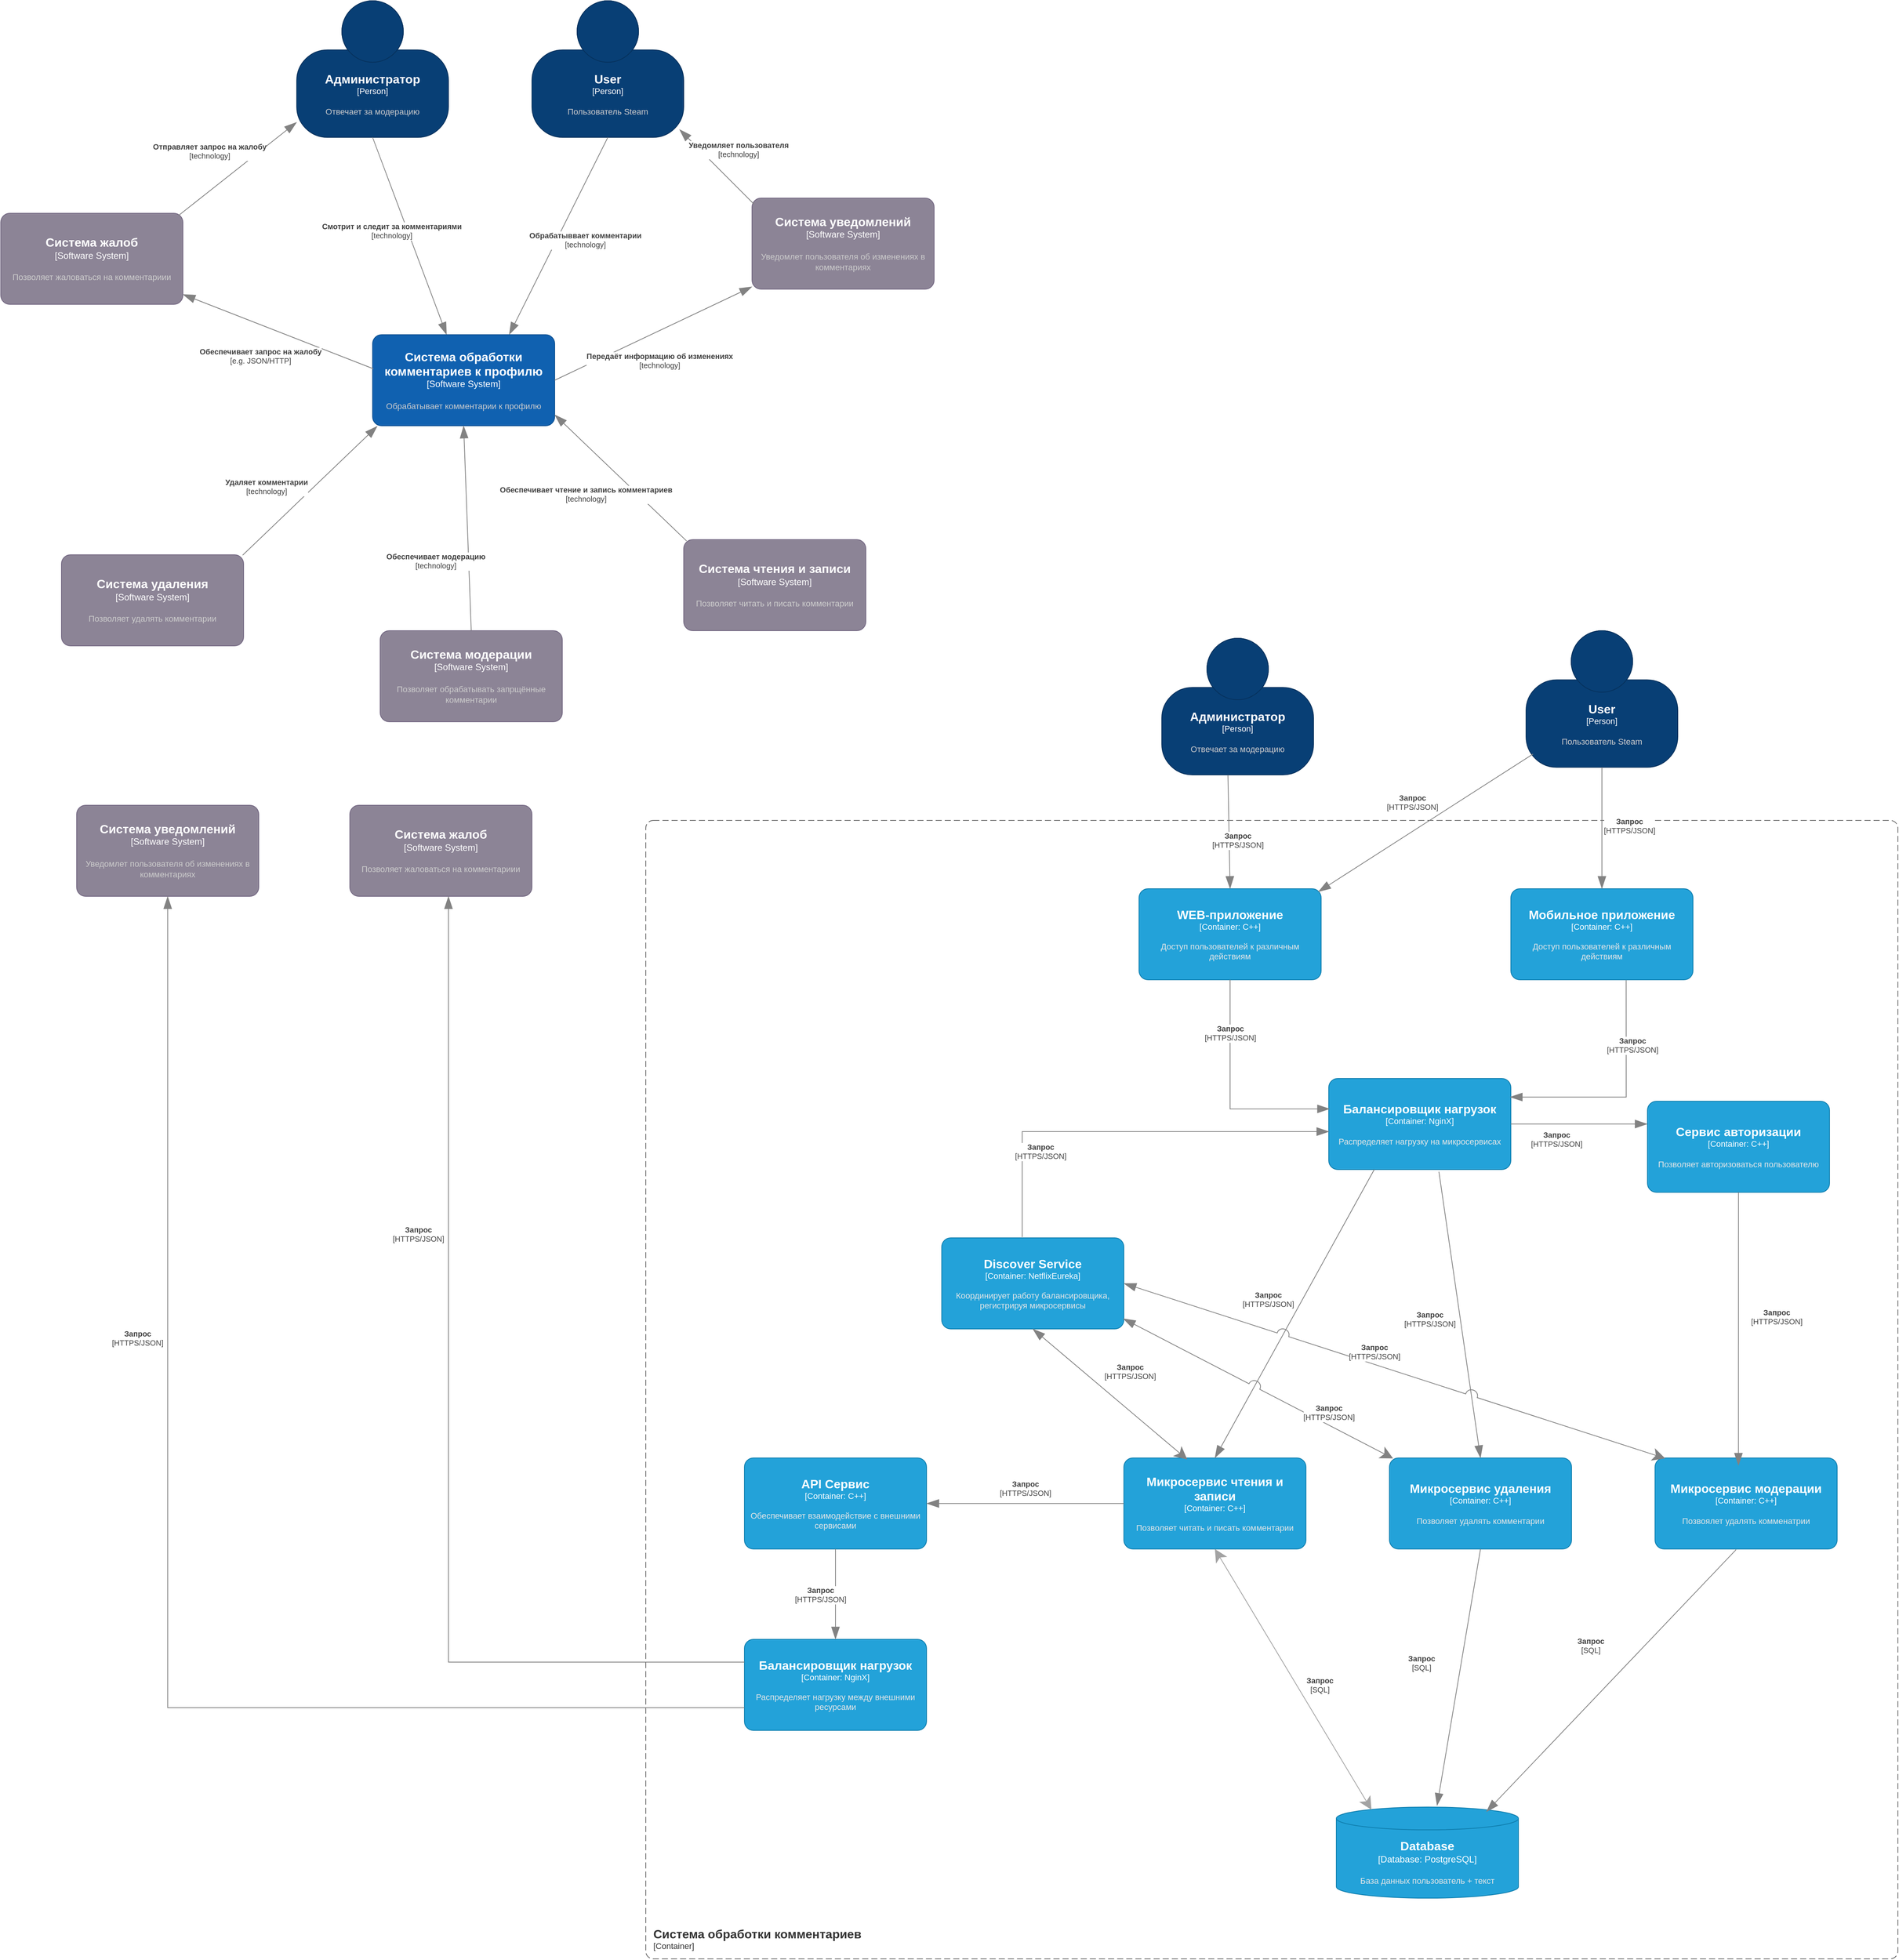 <mxfile version="24.2.3" type="device">
  <diagram name="Страница — 1" id="ASe85Opl7t-9GVS8KcCx">
    <mxGraphModel dx="8254" dy="4942" grid="1" gridSize="10" guides="1" tooltips="1" connect="1" arrows="1" fold="1" page="1" pageScale="1" pageWidth="827" pageHeight="1169" math="0" shadow="0">
      <root>
        <mxCell id="0" />
        <mxCell id="1" parent="0" />
        <object placeholders="1" c4Name="User" c4Type="Person" c4Description="Пользователь Steam" label="&lt;font style=&quot;font-size: 16px&quot;&gt;&lt;b&gt;%c4Name%&lt;/b&gt;&lt;/font&gt;&lt;div&gt;[%c4Type%]&lt;/div&gt;&lt;br&gt;&lt;div&gt;&lt;font style=&quot;font-size: 11px&quot;&gt;&lt;font color=&quot;#cccccc&quot;&gt;%c4Description%&lt;/font&gt;&lt;/div&gt;" id="pOkDzvJnPEHO3i7y5CvM-1">
          <mxCell style="html=1;fontSize=11;dashed=0;whiteSpace=wrap;fillColor=#083F75;strokeColor=#06315C;fontColor=#ffffff;shape=mxgraph.c4.person2;align=center;metaEdit=1;points=[[0.5,0,0],[1,0.5,0],[1,0.75,0],[0.75,1,0],[0.5,1,0],[0.25,1,0],[0,0.75,0],[0,0.5,0]];resizable=0;" vertex="1" parent="1">
            <mxGeometry x="370" y="-1110" width="200" height="180" as="geometry" />
          </mxCell>
        </object>
        <object placeholders="1" c4Name="Администратор" c4Type="Person" c4Description="Отвечает за модерацию" label="&lt;font style=&quot;font-size: 16px&quot;&gt;&lt;b&gt;%c4Name%&lt;/b&gt;&lt;/font&gt;&lt;div&gt;[%c4Type%]&lt;/div&gt;&lt;br&gt;&lt;div&gt;&lt;font style=&quot;font-size: 11px&quot;&gt;&lt;font color=&quot;#cccccc&quot;&gt;%c4Description%&lt;/font&gt;&lt;/div&gt;" id="pOkDzvJnPEHO3i7y5CvM-2">
          <mxCell style="html=1;fontSize=11;dashed=0;whiteSpace=wrap;fillColor=#083F75;strokeColor=#06315C;fontColor=#ffffff;shape=mxgraph.c4.person2;align=center;metaEdit=1;points=[[0.5,0,0],[1,0.5,0],[1,0.75,0],[0.75,1,0],[0.5,1,0],[0.25,1,0],[0,0.75,0],[0,0.5,0]];resizable=0;" vertex="1" parent="1">
            <mxGeometry x="60" y="-1110" width="200" height="180" as="geometry" />
          </mxCell>
        </object>
        <object placeholders="1" c4Type="Relationship" c4Technology="technology" c4Description="Обрабатыввает комментарии" label="&lt;div style=&quot;text-align: left&quot;&gt;&lt;div style=&quot;text-align: center&quot;&gt;&lt;b&gt;%c4Description%&lt;/b&gt;&lt;/div&gt;&lt;div style=&quot;text-align: center&quot;&gt;[%c4Technology%]&lt;/div&gt;&lt;/div&gt;" id="pOkDzvJnPEHO3i7y5CvM-7">
          <mxCell style="endArrow=blockThin;html=1;fontSize=10;fontColor=#404040;strokeWidth=1;endFill=1;strokeColor=#828282;elbow=vertical;metaEdit=1;endSize=14;startSize=14;jumpStyle=arc;jumpSize=16;rounded=0;exitX=0.5;exitY=1;exitDx=0;exitDy=0;exitPerimeter=0;entryX=0.75;entryY=0;entryDx=0;entryDy=0;entryPerimeter=0;" edge="1" parent="1" source="pOkDzvJnPEHO3i7y5CvM-1" target="pOkDzvJnPEHO3i7y5CvM-12">
            <mxGeometry x="-0.078" y="33" width="240" relative="1" as="geometry">
              <mxPoint x="150" y="-910" as="sourcePoint" />
              <mxPoint x="220" y="-810" as="targetPoint" />
              <mxPoint as="offset" />
            </mxGeometry>
          </mxCell>
        </object>
        <mxCell id="pOkDzvJnPEHO3i7y5CvM-8" style="edgeStyle=none;rounded=0;orthogonalLoop=1;jettySize=auto;html=1;entryX=0.5;entryY=1;entryDx=0;entryDy=0;entryPerimeter=0;" edge="1" parent="1" source="pOkDzvJnPEHO3i7y5CvM-1" target="pOkDzvJnPEHO3i7y5CvM-1">
          <mxGeometry relative="1" as="geometry" />
        </mxCell>
        <object placeholders="1" c4Type="Relationship" c4Technology="technology" c4Description="Смотрит и следит за комментариями" label="&lt;div style=&quot;text-align: left&quot;&gt;&lt;div style=&quot;text-align: center&quot;&gt;&lt;b&gt;%c4Description%&lt;/b&gt;&lt;/div&gt;&lt;div style=&quot;text-align: center&quot;&gt;[%c4Technology%]&lt;/div&gt;&lt;/div&gt;" id="pOkDzvJnPEHO3i7y5CvM-11">
          <mxCell style="endArrow=blockThin;html=1;fontSize=10;fontColor=#404040;strokeWidth=1;endFill=1;strokeColor=#828282;elbow=vertical;metaEdit=1;endSize=14;startSize=14;jumpStyle=arc;jumpSize=16;rounded=0;exitX=0.5;exitY=1;exitDx=0;exitDy=0;exitPerimeter=0;" edge="1" parent="1" source="pOkDzvJnPEHO3i7y5CvM-2" target="pOkDzvJnPEHO3i7y5CvM-12">
            <mxGeometry x="-0.112" y="-20" width="240" relative="1" as="geometry">
              <mxPoint x="445" y="-930" as="sourcePoint" />
              <mxPoint x="410" y="-810" as="targetPoint" />
              <mxPoint as="offset" />
            </mxGeometry>
          </mxCell>
        </object>
        <object placeholders="1" c4Name="Система обработки комментариев к профилю" c4Type="Software System" c4Description="Обрабатывает комментарии к профилю" label="&lt;font style=&quot;font-size: 16px&quot;&gt;&lt;b&gt;%c4Name%&lt;/b&gt;&lt;/font&gt;&lt;div&gt;[%c4Type%]&lt;/div&gt;&lt;br&gt;&lt;div&gt;&lt;font style=&quot;font-size: 11px&quot;&gt;&lt;font color=&quot;#cccccc&quot;&gt;%c4Description%&lt;/font&gt;&lt;/div&gt;" id="pOkDzvJnPEHO3i7y5CvM-12">
          <mxCell style="rounded=1;whiteSpace=wrap;html=1;labelBackgroundColor=none;fillColor=#1061B0;fontColor=#ffffff;align=center;arcSize=10;strokeColor=#0D5091;metaEdit=1;resizable=0;points=[[0.25,0,0],[0.5,0,0],[0.75,0,0],[1,0.25,0],[1,0.5,0],[1,0.75,0],[0.75,1,0],[0.5,1,0],[0.25,1,0],[0,0.75,0],[0,0.5,0],[0,0.25,0]];" vertex="1" parent="1">
            <mxGeometry x="160" y="-670" width="240" height="120" as="geometry" />
          </mxCell>
        </object>
        <object placeholders="1" c4Name="Система уведомлений" c4Type="Software System" c4Description="Уведомлет пользователя об изменениях в комментариях" label="&lt;font style=&quot;font-size: 16px&quot;&gt;&lt;b&gt;%c4Name%&lt;/b&gt;&lt;/font&gt;&lt;div&gt;[%c4Type%]&lt;/div&gt;&lt;br&gt;&lt;div&gt;&lt;font style=&quot;font-size: 11px&quot;&gt;&lt;font color=&quot;#cccccc&quot;&gt;%c4Description%&lt;/font&gt;&lt;/div&gt;" id="pOkDzvJnPEHO3i7y5CvM-13">
          <mxCell style="rounded=1;whiteSpace=wrap;html=1;labelBackgroundColor=none;fillColor=#8C8496;fontColor=#ffffff;align=center;arcSize=10;strokeColor=#736782;metaEdit=1;resizable=0;points=[[0.25,0,0],[0.5,0,0],[0.75,0,0],[1,0.25,0],[1,0.5,0],[1,0.75,0],[0.75,1,0],[0.5,1,0],[0.25,1,0],[0,0.75,0],[0,0.5,0],[0,0.25,0]];" vertex="1" parent="1">
            <mxGeometry x="660" y="-850" width="240" height="120" as="geometry" />
          </mxCell>
        </object>
        <object placeholders="1" c4Name="Система жалоб" c4Type="Software System" c4Description="Позволяет жаловаться на комментариии" label="&lt;font style=&quot;font-size: 16px&quot;&gt;&lt;b&gt;%c4Name%&lt;/b&gt;&lt;/font&gt;&lt;div&gt;[%c4Type%]&lt;/div&gt;&lt;br&gt;&lt;div&gt;&lt;font style=&quot;font-size: 11px&quot;&gt;&lt;font color=&quot;#cccccc&quot;&gt;%c4Description%&lt;/font&gt;&lt;/div&gt;" id="pOkDzvJnPEHO3i7y5CvM-14">
          <mxCell style="rounded=1;whiteSpace=wrap;html=1;labelBackgroundColor=none;fillColor=#8C8496;fontColor=#ffffff;align=center;arcSize=10;strokeColor=#736782;metaEdit=1;resizable=0;points=[[0.25,0,0],[0.5,0,0],[0.75,0,0],[1,0.25,0],[1,0.5,0],[1,0.75,0],[0.75,1,0],[0.5,1,0],[0.25,1,0],[0,0.75,0],[0,0.5,0],[0,0.25,0]];" vertex="1" parent="1">
            <mxGeometry x="-330" y="-830" width="240" height="120" as="geometry" />
          </mxCell>
        </object>
        <object placeholders="1" c4Type="Relationship" c4Technology="e.g. JSON/HTTP" c4Description="Обеспечивает запрос на жалобу" label="&lt;div style=&quot;text-align: left&quot;&gt;&lt;div style=&quot;text-align: center&quot;&gt;&lt;b&gt;%c4Description%&lt;/b&gt;&lt;/div&gt;&lt;div style=&quot;text-align: center&quot;&gt;[%c4Technology%]&lt;/div&gt;&lt;/div&gt;" id="pOkDzvJnPEHO3i7y5CvM-15">
          <mxCell style="endArrow=blockThin;html=1;fontSize=10;fontColor=#404040;strokeWidth=1;endFill=1;strokeColor=#828282;elbow=vertical;metaEdit=1;endSize=14;startSize=14;jumpStyle=arc;jumpSize=16;rounded=0;exitX=0.004;exitY=0.374;exitDx=0;exitDy=0;exitPerimeter=0;" edge="1" parent="1" source="pOkDzvJnPEHO3i7y5CvM-12" target="pOkDzvJnPEHO3i7y5CvM-14">
            <mxGeometry x="0.076" y="39" width="240" relative="1" as="geometry">
              <mxPoint x="110" y="-810" as="sourcePoint" />
              <mxPoint x="390" y="-800" as="targetPoint" />
              <mxPoint as="offset" />
            </mxGeometry>
          </mxCell>
        </object>
        <object placeholders="1" c4Type="Relationship" c4Technology="technology" c4Description="Передаёт информацию об изменениях" label="&lt;div style=&quot;text-align: left&quot;&gt;&lt;div style=&quot;text-align: center&quot;&gt;&lt;b&gt;%c4Description%&lt;/b&gt;&lt;/div&gt;&lt;div style=&quot;text-align: center&quot;&gt;[%c4Technology%]&lt;/div&gt;&lt;/div&gt;" id="pOkDzvJnPEHO3i7y5CvM-17">
          <mxCell style="endArrow=blockThin;html=1;fontSize=10;fontColor=#404040;strokeWidth=1;endFill=1;strokeColor=#828282;elbow=vertical;metaEdit=1;endSize=14;startSize=14;jumpStyle=arc;jumpSize=16;rounded=0;exitX=1;exitY=0.5;exitDx=0;exitDy=0;exitPerimeter=0;" edge="1" parent="1" source="pOkDzvJnPEHO3i7y5CvM-12" target="pOkDzvJnPEHO3i7y5CvM-13">
            <mxGeometry x="-0.055" y="-36" width="240" relative="1" as="geometry">
              <mxPoint x="615" y="-619" as="sourcePoint" />
              <mxPoint x="430" y="-650" as="targetPoint" />
              <mxPoint as="offset" />
            </mxGeometry>
          </mxCell>
        </object>
        <object placeholders="1" c4Type="Relationship" c4Technology="technology" c4Description="Уведомляет пользователя" label="&lt;div style=&quot;text-align: left&quot;&gt;&lt;div style=&quot;text-align: center&quot;&gt;&lt;b&gt;%c4Description%&lt;/b&gt;&lt;/div&gt;&lt;div style=&quot;text-align: center&quot;&gt;[%c4Technology%]&lt;/div&gt;&lt;/div&gt;" id="pOkDzvJnPEHO3i7y5CvM-18">
          <mxCell style="endArrow=blockThin;html=1;fontSize=10;fontColor=#404040;strokeWidth=1;endFill=1;strokeColor=#828282;elbow=vertical;metaEdit=1;endSize=14;startSize=14;jumpStyle=arc;jumpSize=16;rounded=0;exitX=0.011;exitY=0.067;exitDx=0;exitDy=0;exitPerimeter=0;entryX=0.972;entryY=0.942;entryDx=0;entryDy=0;entryPerimeter=0;" edge="1" parent="1" source="pOkDzvJnPEHO3i7y5CvM-13" target="pOkDzvJnPEHO3i7y5CvM-1">
            <mxGeometry x="-0.055" y="-36" width="240" relative="1" as="geometry">
              <mxPoint x="610" y="-899" as="sourcePoint" />
              <mxPoint x="740" y="-930" as="targetPoint" />
              <mxPoint as="offset" />
            </mxGeometry>
          </mxCell>
        </object>
        <object placeholders="1" c4Type="Relationship" c4Technology="technology" c4Description="Отправляет запрос на жалобу" label="&lt;div style=&quot;text-align: left&quot;&gt;&lt;div style=&quot;text-align: center&quot;&gt;&lt;b&gt;%c4Description%&lt;/b&gt;&lt;/div&gt;&lt;div style=&quot;text-align: center&quot;&gt;[%c4Technology%]&lt;/div&gt;&lt;/div&gt;" id="pOkDzvJnPEHO3i7y5CvM-19">
          <mxCell style="endArrow=blockThin;html=1;fontSize=10;fontColor=#404040;strokeWidth=1;endFill=1;strokeColor=#828282;elbow=vertical;metaEdit=1;endSize=14;startSize=14;jumpStyle=arc;jumpSize=16;rounded=0;exitX=0.976;exitY=0.025;exitDx=0;exitDy=0;exitPerimeter=0;entryX=0;entryY=0.889;entryDx=0;entryDy=0;entryPerimeter=0;" edge="1" parent="1" source="pOkDzvJnPEHO3i7y5CvM-14" target="pOkDzvJnPEHO3i7y5CvM-2">
            <mxGeometry x="-0.147" y="42" width="240" relative="1" as="geometry">
              <mxPoint x="-25" y="-839" as="sourcePoint" />
              <mxPoint x="-270" y="-900" as="targetPoint" />
              <mxPoint as="offset" />
            </mxGeometry>
          </mxCell>
        </object>
        <object placeholders="1" c4Name="Система удаления" c4Type="Software System" c4Description="Позволяет удалять комментарии" label="&lt;font style=&quot;font-size: 16px&quot;&gt;&lt;b&gt;%c4Name%&lt;/b&gt;&lt;/font&gt;&lt;div&gt;[%c4Type%]&lt;/div&gt;&lt;br&gt;&lt;div&gt;&lt;font style=&quot;font-size: 11px&quot;&gt;&lt;font color=&quot;#cccccc&quot;&gt;%c4Description%&lt;/font&gt;&lt;/div&gt;" id="pOkDzvJnPEHO3i7y5CvM-20">
          <mxCell style="rounded=1;whiteSpace=wrap;html=1;labelBackgroundColor=none;fillColor=#8C8496;fontColor=#ffffff;align=center;arcSize=10;strokeColor=#736782;metaEdit=1;resizable=0;points=[[0.25,0,0],[0.5,0,0],[0.75,0,0],[1,0.25,0],[1,0.5,0],[1,0.75,0],[0.75,1,0],[0.5,1,0],[0.25,1,0],[0,0.75,0],[0,0.5,0],[0,0.25,0]];" vertex="1" parent="1">
            <mxGeometry x="-250" y="-380" width="240" height="120" as="geometry" />
          </mxCell>
        </object>
        <object placeholders="1" c4Name="Система модерации" c4Type="Software System" c4Description="Позволяет обрабатывать запрщённые комментарии" label="&lt;font style=&quot;font-size: 16px&quot;&gt;&lt;b&gt;%c4Name%&lt;/b&gt;&lt;/font&gt;&lt;div&gt;[%c4Type%]&lt;/div&gt;&lt;br&gt;&lt;div&gt;&lt;font style=&quot;font-size: 11px&quot;&gt;&lt;font color=&quot;#cccccc&quot;&gt;%c4Description%&lt;/font&gt;&lt;/div&gt;" id="pOkDzvJnPEHO3i7y5CvM-21">
          <mxCell style="rounded=1;whiteSpace=wrap;html=1;labelBackgroundColor=none;fillColor=#8C8496;fontColor=#ffffff;align=center;arcSize=10;strokeColor=#736782;metaEdit=1;resizable=0;points=[[0.25,0,0],[0.5,0,0],[0.75,0,0],[1,0.25,0],[1,0.5,0],[1,0.75,0],[0.75,1,0],[0.5,1,0],[0.25,1,0],[0,0.75,0],[0,0.5,0],[0,0.25,0]];" vertex="1" parent="1">
            <mxGeometry x="170" y="-280" width="240" height="120" as="geometry" />
          </mxCell>
        </object>
        <object placeholders="1" c4Name="Система чтения и записи" c4Type="Software System" c4Description="Позволяет читать и писать комментарии" label="&lt;font style=&quot;font-size: 16px&quot;&gt;&lt;b&gt;%c4Name%&lt;/b&gt;&lt;/font&gt;&lt;div&gt;[%c4Type%]&lt;/div&gt;&lt;br&gt;&lt;div&gt;&lt;font style=&quot;font-size: 11px&quot;&gt;&lt;font color=&quot;#cccccc&quot;&gt;%c4Description%&lt;/font&gt;&lt;/div&gt;" id="pOkDzvJnPEHO3i7y5CvM-22">
          <mxCell style="rounded=1;whiteSpace=wrap;html=1;labelBackgroundColor=none;fillColor=#8C8496;fontColor=#ffffff;align=center;arcSize=10;strokeColor=#736782;metaEdit=1;resizable=0;points=[[0.25,0,0],[0.5,0,0],[0.75,0,0],[1,0.25,0],[1,0.5,0],[1,0.75,0],[0.75,1,0],[0.5,1,0],[0.25,1,0],[0,0.75,0],[0,0.5,0],[0,0.25,0]];" vertex="1" parent="1">
            <mxGeometry x="570" y="-400" width="240" height="120" as="geometry" />
          </mxCell>
        </object>
        <object placeholders="1" c4Type="Relationship" c4Technology="technology" c4Description="Удаляет комментарии" label="&lt;div style=&quot;text-align: left&quot;&gt;&lt;div style=&quot;text-align: center&quot;&gt;&lt;b&gt;%c4Description%&lt;/b&gt;&lt;/div&gt;&lt;div style=&quot;text-align: center&quot;&gt;[%c4Technology%]&lt;/div&gt;&lt;/div&gt;" id="pOkDzvJnPEHO3i7y5CvM-23">
          <mxCell style="endArrow=blockThin;html=1;fontSize=10;fontColor=#404040;strokeWidth=1;endFill=1;strokeColor=#828282;elbow=vertical;metaEdit=1;endSize=14;startSize=14;jumpStyle=arc;jumpSize=16;rounded=0;exitX=0.995;exitY=0.004;exitDx=0;exitDy=0;exitPerimeter=0;entryX=0.026;entryY=1.004;entryDx=0;entryDy=0;entryPerimeter=0;" edge="1" parent="1" source="pOkDzvJnPEHO3i7y5CvM-20" target="pOkDzvJnPEHO3i7y5CvM-12">
            <mxGeometry x="-0.307" y="44" width="240" relative="1" as="geometry">
              <mxPoint x="121" y="-472" as="sourcePoint" />
              <mxPoint x="-130" y="-570" as="targetPoint" />
              <mxPoint as="offset" />
            </mxGeometry>
          </mxCell>
        </object>
        <object placeholders="1" c4Type="Relationship" c4Technology="technology" c4Description="Обеспечивает модерацию" label="&lt;div style=&quot;text-align: left&quot;&gt;&lt;div style=&quot;text-align: center&quot;&gt;&lt;b&gt;%c4Description%&lt;/b&gt;&lt;/div&gt;&lt;div style=&quot;text-align: center&quot;&gt;[%c4Technology%]&lt;/div&gt;&lt;/div&gt;" id="pOkDzvJnPEHO3i7y5CvM-24">
          <mxCell style="endArrow=blockThin;html=1;fontSize=10;fontColor=#404040;strokeWidth=1;endFill=1;strokeColor=#828282;elbow=vertical;metaEdit=1;endSize=14;startSize=14;jumpStyle=arc;jumpSize=16;rounded=0;exitX=0.5;exitY=0;exitDx=0;exitDy=0;exitPerimeter=0;entryX=0.5;entryY=1;entryDx=0;entryDy=0;entryPerimeter=0;" edge="1" parent="1" source="pOkDzvJnPEHO3i7y5CvM-21" target="pOkDzvJnPEHO3i7y5CvM-12">
            <mxGeometry x="-0.307" y="44" width="240" relative="1" as="geometry">
              <mxPoint x="221.5" y="-300" as="sourcePoint" />
              <mxPoint x="398.5" y="-470" as="targetPoint" />
              <mxPoint as="offset" />
            </mxGeometry>
          </mxCell>
        </object>
        <object placeholders="1" c4Type="Relationship" c4Technology="technology" c4Description="Обеспечивает чтение и запись комментариев" label="&lt;div style=&quot;text-align: left&quot;&gt;&lt;div style=&quot;text-align: center&quot;&gt;&lt;b&gt;%c4Description%&lt;/b&gt;&lt;/div&gt;&lt;div style=&quot;text-align: center&quot;&gt;[%c4Technology%]&lt;/div&gt;&lt;/div&gt;" id="pOkDzvJnPEHO3i7y5CvM-25">
          <mxCell style="endArrow=blockThin;html=1;fontSize=10;fontColor=#404040;strokeWidth=1;endFill=1;strokeColor=#828282;elbow=vertical;metaEdit=1;endSize=14;startSize=14;jumpStyle=arc;jumpSize=16;rounded=0;exitX=0.016;exitY=0.015;exitDx=0;exitDy=0;exitPerimeter=0;entryX=1;entryY=0.879;entryDx=0;entryDy=0;entryPerimeter=0;" edge="1" parent="1" source="pOkDzvJnPEHO3i7y5CvM-22" target="pOkDzvJnPEHO3i7y5CvM-12">
            <mxGeometry x="0.159" y="48" width="240" relative="1" as="geometry">
              <mxPoint x="510" y="-314" as="sourcePoint" />
              <mxPoint x="500" y="-584" as="targetPoint" />
              <mxPoint x="1" as="offset" />
            </mxGeometry>
          </mxCell>
        </object>
        <object placeholders="1" c4Name="User" c4Type="Person" c4Description="Пользователь Steam" label="&lt;font style=&quot;font-size: 16px&quot;&gt;&lt;b&gt;%c4Name%&lt;/b&gt;&lt;/font&gt;&lt;div&gt;[%c4Type%]&lt;/div&gt;&lt;br&gt;&lt;div&gt;&lt;font style=&quot;font-size: 11px&quot;&gt;&lt;font color=&quot;#cccccc&quot;&gt;%c4Description%&lt;/font&gt;&lt;/div&gt;" id="pOkDzvJnPEHO3i7y5CvM-26">
          <mxCell style="html=1;fontSize=11;dashed=0;whiteSpace=wrap;fillColor=#083F75;strokeColor=#06315C;fontColor=#ffffff;shape=mxgraph.c4.person2;align=center;metaEdit=1;points=[[0.5,0,0],[1,0.5,0],[1,0.75,0],[0.75,1,0],[0.5,1,0],[0.25,1,0],[0,0.75,0],[0,0.5,0]];resizable=0;" vertex="1" parent="1">
            <mxGeometry x="1680" y="-280" width="200" height="180" as="geometry" />
          </mxCell>
        </object>
        <object placeholders="1" c4Name="Администратор" c4Type="Person" c4Description="Отвечает за модерацию" label="&lt;font style=&quot;font-size: 16px&quot;&gt;&lt;b&gt;%c4Name%&lt;/b&gt;&lt;/font&gt;&lt;div&gt;[%c4Type%]&lt;/div&gt;&lt;br&gt;&lt;div&gt;&lt;font style=&quot;font-size: 11px&quot;&gt;&lt;font color=&quot;#cccccc&quot;&gt;%c4Description%&lt;/font&gt;&lt;/div&gt;" id="pOkDzvJnPEHO3i7y5CvM-27">
          <mxCell style="html=1;fontSize=11;dashed=0;whiteSpace=wrap;fillColor=#083F75;strokeColor=#06315C;fontColor=#ffffff;shape=mxgraph.c4.person2;align=center;metaEdit=1;points=[[0.5,0,0],[1,0.5,0],[1,0.75,0],[0.75,1,0],[0.5,1,0],[0.25,1,0],[0,0.75,0],[0,0.5,0]];resizable=0;" vertex="1" parent="1">
            <mxGeometry x="1200" y="-270" width="200" height="180" as="geometry" />
          </mxCell>
        </object>
        <object placeholders="1" c4Name="Система обработки комментариев" c4Type="ContainerScopeBoundary" c4Application="Container" label="&lt;font style=&quot;font-size: 16px&quot;&gt;&lt;b&gt;&lt;div style=&quot;text-align: left&quot;&gt;%c4Name%&lt;/div&gt;&lt;/b&gt;&lt;/font&gt;&lt;div style=&quot;text-align: left&quot;&gt;[%c4Application%]&lt;/div&gt;" id="pOkDzvJnPEHO3i7y5CvM-30">
          <mxCell style="rounded=1;fontSize=11;whiteSpace=wrap;html=1;dashed=1;arcSize=20;fillColor=none;strokeColor=#666666;fontColor=#333333;labelBackgroundColor=none;align=left;verticalAlign=bottom;labelBorderColor=none;spacingTop=0;spacing=10;dashPattern=8 4;metaEdit=1;rotatable=0;perimeter=rectanglePerimeter;noLabel=0;labelPadding=0;allowArrows=0;connectable=0;expand=0;recursiveResize=0;editable=1;pointerEvents=0;absoluteArcSize=1;points=[[0.25,0,0],[0.5,0,0],[0.75,0,0],[1,0.25,0],[1,0.5,0],[1,0.75,0],[0.75,1,0],[0.5,1,0],[0.25,1,0],[0,0.75,0],[0,0.5,0],[0,0.25,0]];" vertex="1" parent="1">
            <mxGeometry x="520" y="-30" width="1650" height="1500" as="geometry" />
          </mxCell>
        </object>
        <object placeholders="1" c4Name="WEB-приложение" c4Type="Container" c4Technology="C++" c4Description="Доступ пользователей к различным действиям" label="&lt;font style=&quot;font-size: 16px&quot;&gt;&lt;b&gt;%c4Name%&lt;/b&gt;&lt;/font&gt;&lt;div&gt;[%c4Type%: %c4Technology%]&lt;/div&gt;&lt;br&gt;&lt;div&gt;&lt;font style=&quot;font-size: 11px&quot;&gt;&lt;font color=&quot;#E6E6E6&quot;&gt;%c4Description%&lt;/font&gt;&lt;/div&gt;" id="pOkDzvJnPEHO3i7y5CvM-31">
          <mxCell style="rounded=1;whiteSpace=wrap;html=1;fontSize=11;labelBackgroundColor=none;fillColor=#23A2D9;fontColor=#ffffff;align=center;arcSize=10;strokeColor=#0E7DAD;metaEdit=1;resizable=0;points=[[0.25,0,0],[0.5,0,0],[0.75,0,0],[1,0.25,0],[1,0.5,0],[1,0.75,0],[0.75,1,0],[0.5,1,0],[0.25,1,0],[0,0.75,0],[0,0.5,0],[0,0.25,0]];" vertex="1" parent="1">
            <mxGeometry x="1170" y="60" width="240" height="120" as="geometry" />
          </mxCell>
        </object>
        <object placeholders="1" c4Type="Relationship" c4Technology="HTTPS/JSON" c4Description="Запрос" label="&lt;div style=&quot;text-align: left&quot;&gt;&lt;div style=&quot;text-align: center&quot;&gt;&lt;b&gt;%c4Description%&lt;/b&gt;&lt;/div&gt;&lt;div style=&quot;text-align: center&quot;&gt;[%c4Technology%]&lt;/div&gt;&lt;/div&gt;" id="pOkDzvJnPEHO3i7y5CvM-33">
          <mxCell style="endArrow=blockThin;html=1;fontSize=10;fontColor=#404040;strokeWidth=1;endFill=1;strokeColor=#828282;elbow=vertical;metaEdit=1;endSize=14;startSize=14;jumpStyle=arc;jumpSize=16;rounded=0;exitX=0.436;exitY=1.001;exitDx=0;exitDy=0;exitPerimeter=0;entryX=0.5;entryY=0;entryDx=0;entryDy=0;entryPerimeter=0;" edge="1" parent="1" source="pOkDzvJnPEHO3i7y5CvM-27" target="pOkDzvJnPEHO3i7y5CvM-31">
            <mxGeometry x="0.145" y="11" width="240" relative="1" as="geometry">
              <mxPoint x="834" y="-103" as="sourcePoint" />
              <mxPoint x="660" y="-270" as="targetPoint" />
              <mxPoint as="offset" />
            </mxGeometry>
          </mxCell>
        </object>
        <object placeholders="1" c4Type="Relationship" c4Technology="HTTPS/JSON" c4Description="Запрос" label="&lt;div style=&quot;text-align: left&quot;&gt;&lt;div style=&quot;text-align: center&quot;&gt;&lt;b&gt;%c4Description%&lt;/b&gt;&lt;/div&gt;&lt;div style=&quot;text-align: center&quot;&gt;[%c4Technology%]&lt;/div&gt;&lt;/div&gt;" id="pOkDzvJnPEHO3i7y5CvM-34">
          <mxCell style="endArrow=blockThin;html=1;fontSize=10;fontColor=#404040;strokeWidth=1;endFill=1;strokeColor=#828282;elbow=vertical;metaEdit=1;endSize=14;startSize=14;jumpStyle=arc;jumpSize=16;rounded=0;exitX=0.046;exitY=0.903;exitDx=0;exitDy=0;exitPerimeter=0;entryX=0.985;entryY=0.033;entryDx=0;entryDy=0;entryPerimeter=0;" edge="1" parent="1" source="pOkDzvJnPEHO3i7y5CvM-26" target="pOkDzvJnPEHO3i7y5CvM-31">
            <mxGeometry x="0.004" y="-33" width="240" relative="1" as="geometry">
              <mxPoint x="1570" y="-80" as="sourcePoint" />
              <mxPoint x="1573" y="60" as="targetPoint" />
              <mxPoint as="offset" />
            </mxGeometry>
          </mxCell>
        </object>
        <object placeholders="1" c4Name="Мобильное приложение" c4Type="Container" c4Technology="C++" c4Description="Доступ пользователей к различным действиям" label="&lt;font style=&quot;font-size: 16px&quot;&gt;&lt;b&gt;%c4Name%&lt;/b&gt;&lt;/font&gt;&lt;div&gt;[%c4Type%: %c4Technology%]&lt;/div&gt;&lt;br&gt;&lt;div&gt;&lt;font style=&quot;font-size: 11px&quot;&gt;&lt;font color=&quot;#E6E6E6&quot;&gt;%c4Description%&lt;/font&gt;&lt;/div&gt;" id="pOkDzvJnPEHO3i7y5CvM-35">
          <mxCell style="rounded=1;whiteSpace=wrap;html=1;fontSize=11;labelBackgroundColor=none;fillColor=#23A2D9;fontColor=#ffffff;align=center;arcSize=10;strokeColor=#0E7DAD;metaEdit=1;resizable=0;points=[[0.25,0,0],[0.5,0,0],[0.75,0,0],[1,0.25,0],[1,0.5,0],[1,0.75,0],[0.75,1,0],[0.5,1,0],[0.25,1,0],[0,0.75,0],[0,0.5,0],[0,0.25,0]];" vertex="1" parent="1">
            <mxGeometry x="1660" y="60" width="240" height="120" as="geometry" />
          </mxCell>
        </object>
        <object placeholders="1" c4Type="Relationship" c4Technology="HTTPS/JSON" c4Description="Запрос" label="&lt;div style=&quot;text-align: left&quot;&gt;&lt;div style=&quot;text-align: center&quot;&gt;&lt;b&gt;%c4Description%&lt;/b&gt;&lt;/div&gt;&lt;div style=&quot;text-align: center&quot;&gt;[%c4Technology%]&lt;/div&gt;&lt;/div&gt;" id="pOkDzvJnPEHO3i7y5CvM-36">
          <mxCell style="endArrow=blockThin;html=1;fontSize=10;fontColor=#404040;strokeWidth=1;endFill=1;strokeColor=#828282;elbow=vertical;metaEdit=1;endSize=14;startSize=14;jumpStyle=arc;jumpSize=16;rounded=0;exitX=0.5;exitY=1;exitDx=0;exitDy=0;exitPerimeter=0;entryX=0.5;entryY=0;entryDx=0;entryDy=0;entryPerimeter=0;" edge="1" parent="1" source="pOkDzvJnPEHO3i7y5CvM-26" target="pOkDzvJnPEHO3i7y5CvM-35">
            <mxGeometry x="-0.042" y="36" width="240" relative="1" as="geometry">
              <mxPoint x="1699" y="-107" as="sourcePoint" />
              <mxPoint x="1416" y="64" as="targetPoint" />
              <mxPoint as="offset" />
            </mxGeometry>
          </mxCell>
        </object>
        <object placeholders="1" c4Name="Балансировщик нагрузок" c4Type="Container" c4Technology="NginX" c4Description="Распределяет нагрузку на микросервисах" label="&lt;font style=&quot;font-size: 16px&quot;&gt;&lt;b&gt;%c4Name%&lt;/b&gt;&lt;/font&gt;&lt;div&gt;[%c4Type%: %c4Technology%]&lt;/div&gt;&lt;br&gt;&lt;div&gt;&lt;font style=&quot;font-size: 11px&quot;&gt;&lt;font color=&quot;#E6E6E6&quot;&gt;%c4Description%&lt;/font&gt;&lt;/div&gt;" id="pOkDzvJnPEHO3i7y5CvM-37">
          <mxCell style="rounded=1;whiteSpace=wrap;html=1;fontSize=11;labelBackgroundColor=none;fillColor=#23A2D9;fontColor=#ffffff;align=center;arcSize=10;strokeColor=#0E7DAD;metaEdit=1;resizable=0;points=[[0.25,0,0],[0.5,0,0],[0.75,0,0],[1,0.25,0],[1,0.5,0],[1,0.75,0],[0.75,1,0],[0.5,1,0],[0.25,1,0],[0,0.75,0],[0,0.5,0],[0,0.25,0]];" vertex="1" parent="1">
            <mxGeometry x="1420" y="310" width="240" height="120" as="geometry" />
          </mxCell>
        </object>
        <object placeholders="1" c4Type="Relationship" c4Technology="HTTPS/JSON" c4Description="Запрос" label="&lt;div style=&quot;text-align: left&quot;&gt;&lt;div style=&quot;text-align: center&quot;&gt;&lt;b&gt;%c4Description%&lt;/b&gt;&lt;/div&gt;&lt;div style=&quot;text-align: center&quot;&gt;[%c4Technology%]&lt;/div&gt;&lt;/div&gt;" id="pOkDzvJnPEHO3i7y5CvM-38">
          <mxCell style="endArrow=blockThin;html=1;fontSize=10;fontColor=#404040;strokeWidth=1;endFill=1;strokeColor=#828282;metaEdit=1;endSize=14;startSize=14;jumpStyle=arc;jumpSize=16;rounded=0;exitX=0.633;exitY=1.005;exitDx=0;exitDy=0;exitPerimeter=0;edgeStyle=elbowEdgeStyle;entryX=0.995;entryY=0.204;entryDx=0;entryDy=0;entryPerimeter=0;" edge="1" parent="1" source="pOkDzvJnPEHO3i7y5CvM-35" target="pOkDzvJnPEHO3i7y5CvM-37">
            <mxGeometry x="-0.443" y="8" width="240" relative="1" as="geometry">
              <mxPoint x="1893" y="210" as="sourcePoint" />
              <mxPoint x="1750" y="370" as="targetPoint" />
              <mxPoint as="offset" />
              <Array as="points">
                <mxPoint x="1812" y="280" />
              </Array>
            </mxGeometry>
          </mxCell>
        </object>
        <object placeholders="1" c4Type="Relationship" c4Technology="HTTPS/JSON" c4Description="Запрос" label="&lt;div style=&quot;text-align: left&quot;&gt;&lt;div style=&quot;text-align: center&quot;&gt;&lt;b&gt;%c4Description%&lt;/b&gt;&lt;/div&gt;&lt;div style=&quot;text-align: center&quot;&gt;[%c4Technology%]&lt;/div&gt;&lt;/div&gt;" id="pOkDzvJnPEHO3i7y5CvM-39">
          <mxCell style="endArrow=blockThin;html=1;fontSize=10;fontColor=#404040;strokeWidth=1;endFill=1;strokeColor=#828282;elbow=vertical;metaEdit=1;endSize=14;startSize=14;jumpStyle=arc;jumpSize=16;rounded=0;edgeStyle=orthogonalEdgeStyle;exitX=0.5;exitY=1;exitDx=0;exitDy=0;exitPerimeter=0;entryX=0.006;entryY=0.334;entryDx=0;entryDy=0;entryPerimeter=0;" edge="1" parent="1" source="pOkDzvJnPEHO3i7y5CvM-31" target="pOkDzvJnPEHO3i7y5CvM-37">
            <mxGeometry x="-0.536" width="240" relative="1" as="geometry">
              <mxPoint x="1290" y="200" as="sourcePoint" />
              <mxPoint x="1390" y="380" as="targetPoint" />
              <mxPoint as="offset" />
              <Array as="points">
                <mxPoint x="1290" y="350" />
              </Array>
            </mxGeometry>
          </mxCell>
        </object>
        <object placeholders="1" c4Name="Discover Service" c4Type="Container" c4Technology="NetflixEureka" c4Description="Координирует работу балансировщика, регистрируя микросервисы" label="&lt;font style=&quot;font-size: 16px&quot;&gt;&lt;b&gt;%c4Name%&lt;/b&gt;&lt;/font&gt;&lt;div&gt;[%c4Type%: %c4Technology%]&lt;/div&gt;&lt;br&gt;&lt;div&gt;&lt;font style=&quot;font-size: 11px&quot;&gt;&lt;font color=&quot;#E6E6E6&quot;&gt;%c4Description%&lt;/font&gt;&lt;/div&gt;" id="pOkDzvJnPEHO3i7y5CvM-40">
          <mxCell style="rounded=1;whiteSpace=wrap;html=1;fontSize=11;labelBackgroundColor=none;fillColor=#23A2D9;fontColor=#ffffff;align=center;arcSize=10;strokeColor=#0E7DAD;metaEdit=1;resizable=0;points=[[0.25,0,0],[0.5,0,0],[0.75,0,0],[1,0.25,0],[1,0.5,0],[1,0.75,0],[0.75,1,0],[0.5,1,0],[0.25,1,0],[0,0.75,0],[0,0.5,0],[0,0.25,0]];" vertex="1" parent="1">
            <mxGeometry x="910" y="520" width="240" height="120" as="geometry" />
          </mxCell>
        </object>
        <object placeholders="1" c4Type="Relationship" c4Technology="HTTPS/JSON" c4Description="Запрос" label="&lt;div style=&quot;text-align: left&quot;&gt;&lt;div style=&quot;text-align: center&quot;&gt;&lt;b&gt;%c4Description%&lt;/b&gt;&lt;/div&gt;&lt;div style=&quot;text-align: center&quot;&gt;[%c4Technology%]&lt;/div&gt;&lt;/div&gt;" id="pOkDzvJnPEHO3i7y5CvM-41">
          <mxCell style="endArrow=blockThin;html=1;fontSize=10;fontColor=#404040;strokeWidth=1;endFill=1;strokeColor=#828282;elbow=vertical;metaEdit=1;endSize=14;startSize=14;jumpStyle=arc;jumpSize=16;rounded=0;edgeStyle=elbowEdgeStyle;exitX=0.442;exitY=-0.008;exitDx=0;exitDy=0;exitPerimeter=0;entryX=0.002;entryY=0.588;entryDx=0;entryDy=0;entryPerimeter=0;" edge="1" parent="1" source="pOkDzvJnPEHO3i7y5CvM-40" target="pOkDzvJnPEHO3i7y5CvM-37">
            <mxGeometry x="-0.583" y="-24" width="240" relative="1" as="geometry">
              <mxPoint x="1270" y="462.5" as="sourcePoint" />
              <mxPoint x="1410" y="380" as="targetPoint" />
              <mxPoint as="offset" />
              <Array as="points">
                <mxPoint x="1320" y="380" />
              </Array>
            </mxGeometry>
          </mxCell>
        </object>
        <object placeholders="1" c4Name="Микросервис удаления" c4Type="Container" c4Technology="C++" c4Description="Позволяет удалять комментарии" label="&lt;font style=&quot;font-size: 16px&quot;&gt;&lt;b&gt;%c4Name%&lt;/b&gt;&lt;/font&gt;&lt;div&gt;[%c4Type%: %c4Technology%]&lt;/div&gt;&lt;br&gt;&lt;div&gt;&lt;font style=&quot;font-size: 11px&quot;&gt;&lt;font color=&quot;#E6E6E6&quot;&gt;%c4Description%&lt;/font&gt;&lt;/div&gt;" id="pOkDzvJnPEHO3i7y5CvM-42">
          <mxCell style="rounded=1;whiteSpace=wrap;html=1;fontSize=11;labelBackgroundColor=none;fillColor=#23A2D9;fontColor=#ffffff;align=center;arcSize=10;strokeColor=#0E7DAD;metaEdit=1;resizable=0;points=[[0.25,0,0],[0.5,0,0],[0.75,0,0],[1,0.25,0],[1,0.5,0],[1,0.75,0],[0.75,1,0],[0.5,1,0],[0.25,1,0],[0,0.75,0],[0,0.5,0],[0,0.25,0]];" vertex="1" parent="1">
            <mxGeometry x="1500" y="810" width="240" height="120" as="geometry" />
          </mxCell>
        </object>
        <object placeholders="1" c4Type="Relationship" c4Technology="HTTPS/JSON" c4Description="Запрос" label="&lt;div style=&quot;text-align: left&quot;&gt;&lt;div style=&quot;text-align: center&quot;&gt;&lt;b&gt;%c4Description%&lt;/b&gt;&lt;/div&gt;&lt;div style=&quot;text-align: center&quot;&gt;[%c4Technology%]&lt;/div&gt;&lt;/div&gt;" id="pOkDzvJnPEHO3i7y5CvM-43">
          <mxCell style="endArrow=blockThin;html=1;fontSize=10;fontColor=#404040;strokeWidth=1;endFill=1;strokeColor=#828282;elbow=vertical;metaEdit=1;endSize=14;startSize=14;jumpStyle=arc;jumpSize=16;rounded=0;exitX=0.605;exitY=1.024;exitDx=0;exitDy=0;exitPerimeter=0;entryX=0.5;entryY=0;entryDx=0;entryDy=0;entryPerimeter=0;" edge="1" parent="1" source="pOkDzvJnPEHO3i7y5CvM-37" target="pOkDzvJnPEHO3i7y5CvM-42">
            <mxGeometry y="-40" width="240" relative="1" as="geometry">
              <mxPoint x="1610" y="634" as="sourcePoint" />
              <mxPoint x="1794" y="536" as="targetPoint" />
              <mxPoint as="offset" />
            </mxGeometry>
          </mxCell>
        </object>
        <object placeholders="1" c4Name="Микросервис модерации" c4Type="Container" c4Technology="C++" c4Description="Позвоялет удалять комменатрии" label="&lt;font style=&quot;font-size: 16px&quot;&gt;&lt;b&gt;%c4Name%&lt;/b&gt;&lt;/font&gt;&lt;div&gt;[%c4Type%: %c4Technology%]&lt;/div&gt;&lt;br&gt;&lt;div&gt;&lt;font style=&quot;font-size: 11px&quot;&gt;&lt;font color=&quot;#E6E6E6&quot;&gt;%c4Description%&lt;/font&gt;&lt;/div&gt;" id="pOkDzvJnPEHO3i7y5CvM-44">
          <mxCell style="rounded=1;whiteSpace=wrap;html=1;fontSize=11;labelBackgroundColor=none;fillColor=#23A2D9;fontColor=#ffffff;align=center;arcSize=10;strokeColor=#0E7DAD;metaEdit=1;resizable=0;points=[[0.25,0,0],[0.5,0,0],[0.75,0,0],[1,0.25,0],[1,0.5,0],[1,0.75,0],[0.75,1,0],[0.5,1,0],[0.25,1,0],[0,0.75,0],[0,0.5,0],[0,0.25,0]];" vertex="1" parent="1">
            <mxGeometry x="1850" y="810" width="240" height="120" as="geometry" />
          </mxCell>
        </object>
        <object placeholders="1" c4Type="Relationship" c4Technology="HTTPS/JSON" c4Description="Запрос" label="&lt;div style=&quot;text-align: left&quot;&gt;&lt;div style=&quot;text-align: center&quot;&gt;&lt;b&gt;%c4Description%&lt;/b&gt;&lt;/div&gt;&lt;div style=&quot;text-align: center&quot;&gt;[%c4Technology%]&lt;/div&gt;&lt;/div&gt;" id="pOkDzvJnPEHO3i7y5CvM-45">
          <mxCell style="endArrow=blockThin;html=1;fontSize=10;fontColor=#404040;strokeWidth=1;endFill=1;strokeColor=#828282;metaEdit=1;endSize=14;startSize=14;jumpStyle=arc;jumpSize=16;rounded=0;exitX=1;exitY=0.5;exitDx=0;exitDy=0;exitPerimeter=0;entryX=0;entryY=0.25;entryDx=0;entryDy=0;entryPerimeter=0;" edge="1" parent="1" source="pOkDzvJnPEHO3i7y5CvM-37" target="pOkDzvJnPEHO3i7y5CvM-46">
            <mxGeometry x="-0.333" y="-20" width="240" relative="1" as="geometry">
              <mxPoint x="1853" y="260" as="sourcePoint" />
              <mxPoint x="1850" y="370" as="targetPoint" />
              <mxPoint as="offset" />
            </mxGeometry>
          </mxCell>
        </object>
        <object placeholders="1" c4Name="Сервис авторизации" c4Type="Container" c4Technology="C++" c4Description="Позволяет авторизоваться пользователю" label="&lt;font style=&quot;font-size: 16px&quot;&gt;&lt;b&gt;%c4Name%&lt;/b&gt;&lt;/font&gt;&lt;div&gt;[%c4Type%: %c4Technology%]&lt;/div&gt;&lt;br&gt;&lt;div&gt;&lt;font style=&quot;font-size: 11px&quot;&gt;&lt;font color=&quot;#E6E6E6&quot;&gt;%c4Description%&lt;/font&gt;&lt;/div&gt;" id="pOkDzvJnPEHO3i7y5CvM-46">
          <mxCell style="rounded=1;whiteSpace=wrap;html=1;fontSize=11;labelBackgroundColor=none;fillColor=#23A2D9;fontColor=#ffffff;align=center;arcSize=10;strokeColor=#0E7DAD;metaEdit=1;resizable=0;points=[[0.25,0,0],[0.5,0,0],[0.75,0,0],[1,0.25,0],[1,0.5,0],[1,0.75,0],[0.75,1,0],[0.5,1,0],[0.25,1,0],[0,0.75,0],[0,0.5,0],[0,0.25,0]];" vertex="1" parent="1">
            <mxGeometry x="1840" y="340" width="240" height="120" as="geometry" />
          </mxCell>
        </object>
        <object placeholders="1" c4Type="Relationship" c4Technology="HTTPS/JSON" c4Description="Запрос" label="&lt;div style=&quot;text-align: left&quot;&gt;&lt;div style=&quot;text-align: center&quot;&gt;&lt;b&gt;%c4Description%&lt;/b&gt;&lt;/div&gt;&lt;div style=&quot;text-align: center&quot;&gt;[%c4Technology%]&lt;/div&gt;&lt;/div&gt;" id="pOkDzvJnPEHO3i7y5CvM-47">
          <mxCell style="endArrow=blockThin;html=1;fontSize=10;fontColor=#404040;strokeWidth=1;endFill=1;strokeColor=#828282;elbow=vertical;metaEdit=1;endSize=14;startSize=14;jumpStyle=arc;jumpSize=16;rounded=0;exitX=0.5;exitY=1;exitDx=0;exitDy=0;exitPerimeter=0;entryX=0.458;entryY=0.083;entryDx=0;entryDy=0;entryPerimeter=0;" edge="1" parent="1" source="pOkDzvJnPEHO3i7y5CvM-46" target="pOkDzvJnPEHO3i7y5CvM-44">
            <mxGeometry x="-0.091" y="50" width="240" relative="1" as="geometry">
              <mxPoint x="1840" y="490" as="sourcePoint" />
              <mxPoint x="1840" y="740" as="targetPoint" />
              <mxPoint as="offset" />
            </mxGeometry>
          </mxCell>
        </object>
        <object placeholders="1" c4Name="Микросервис чтения и записи" c4Type="Container" c4Technology="C++" c4Description="Позволяет читать и писать комментарии" label="&lt;font style=&quot;font-size: 16px&quot;&gt;&lt;b&gt;%c4Name%&lt;/b&gt;&lt;/font&gt;&lt;div&gt;[%c4Type%: %c4Technology%]&lt;/div&gt;&lt;br&gt;&lt;div&gt;&lt;font style=&quot;font-size: 11px&quot;&gt;&lt;font color=&quot;#E6E6E6&quot;&gt;%c4Description%&lt;/font&gt;&lt;/div&gt;" id="pOkDzvJnPEHO3i7y5CvM-49">
          <mxCell style="rounded=1;whiteSpace=wrap;html=1;fontSize=11;labelBackgroundColor=none;fillColor=#23A2D9;fontColor=#ffffff;align=center;arcSize=10;strokeColor=#0E7DAD;metaEdit=1;resizable=0;points=[[0.25,0,0],[0.5,0,0],[0.75,0,0],[1,0.25,0],[1,0.5,0],[1,0.75,0],[0.75,1,0],[0.5,1,0],[0.25,1,0],[0,0.75,0],[0,0.5,0],[0,0.25,0]];" vertex="1" parent="1">
            <mxGeometry x="1150" y="810" width="240" height="120" as="geometry" />
          </mxCell>
        </object>
        <object placeholders="1" c4Type="Relationship" c4Technology="HTTPS/JSON" c4Description="Запрос" label="&lt;div style=&quot;text-align: left&quot;&gt;&lt;div style=&quot;text-align: center&quot;&gt;&lt;b&gt;%c4Description%&lt;/b&gt;&lt;/div&gt;&lt;div style=&quot;text-align: center&quot;&gt;[%c4Technology%]&lt;/div&gt;&lt;/div&gt;" id="pOkDzvJnPEHO3i7y5CvM-50">
          <mxCell style="endArrow=blockThin;html=1;fontSize=10;fontColor=#404040;strokeWidth=1;endFill=1;strokeColor=#828282;elbow=vertical;metaEdit=1;endSize=14;startSize=14;jumpStyle=arc;jumpSize=16;rounded=0;exitX=0.25;exitY=1;exitDx=0;exitDy=0;exitPerimeter=0;entryX=0.5;entryY=0;entryDx=0;entryDy=0;entryPerimeter=0;" edge="1" parent="1" source="pOkDzvJnPEHO3i7y5CvM-37" target="pOkDzvJnPEHO3i7y5CvM-49">
            <mxGeometry y="-40" width="240" relative="1" as="geometry">
              <mxPoint x="1390" y="430" as="sourcePoint" />
              <mxPoint x="1445" y="807" as="targetPoint" />
              <mxPoint as="offset" />
            </mxGeometry>
          </mxCell>
        </object>
        <object placeholders="1" c4Name="PostgreSQL" c4Type="Database" c4Technology="PostgreSQL" c4Description="База данных пользователь + текст" label="&lt;font style=&quot;font-size: 16px&quot;&gt;&lt;b&gt;%c4Type%&lt;/b&gt;&lt;/font&gt;&lt;div&gt;[%c4Type%:&amp;nbsp;%c4Technology%]&lt;/div&gt;&lt;br&gt;&lt;div&gt;&lt;font style=&quot;font-size: 11px&quot;&gt;&lt;font color=&quot;#E6E6E6&quot;&gt;%c4Description%&lt;/font&gt;&lt;/div&gt;" id="pOkDzvJnPEHO3i7y5CvM-52">
          <mxCell style="shape=cylinder3;size=15;whiteSpace=wrap;html=1;boundedLbl=1;rounded=0;labelBackgroundColor=none;fillColor=#23A2D9;fontSize=12;fontColor=#ffffff;align=center;strokeColor=#0E7DAD;metaEdit=1;points=[[0.5,0,0],[1,0.25,0],[1,0.5,0],[1,0.75,0],[0.5,1,0],[0,0.75,0],[0,0.5,0],[0,0.25,0]];resizable=0;" vertex="1" parent="1">
            <mxGeometry x="1430" y="1270" width="240" height="120" as="geometry" />
          </mxCell>
        </object>
        <object placeholders="1" c4Type="Relationship" c4Technology="SQL" c4Description="Запрос" label="&lt;div style=&quot;text-align: left&quot;&gt;&lt;div style=&quot;text-align: center&quot;&gt;&lt;b&gt;%c4Description%&lt;/b&gt;&lt;/div&gt;&lt;div style=&quot;text-align: center&quot;&gt;[%c4Technology%]&lt;/div&gt;&lt;/div&gt;" id="pOkDzvJnPEHO3i7y5CvM-54">
          <mxCell style="endArrow=classic;html=1;fontSize=10;fontColor=#404040;strokeWidth=1;endFill=1;elbow=vertical;metaEdit=1;endSize=14;startSize=14;jumpStyle=arc;jumpSize=16;rounded=0;entryX=0.5;entryY=1;entryDx=0;entryDy=0;entryPerimeter=0;exitX=0.193;exitY=0.029;exitDx=0;exitDy=0;exitPerimeter=0;startArrow=classic;startFill=1;strokeColor=#a3a3a3;" edge="1" parent="1" source="pOkDzvJnPEHO3i7y5CvM-52" target="pOkDzvJnPEHO3i7y5CvM-49">
            <mxGeometry x="-0.121" y="-26" width="240" relative="1" as="geometry">
              <mxPoint x="1340" y="1270" as="sourcePoint" />
              <mxPoint x="1110" y="1380" as="targetPoint" />
              <mxPoint as="offset" />
            </mxGeometry>
          </mxCell>
        </object>
        <object placeholders="1" c4Type="Relationship" c4Technology="SQL" c4Description="Запрос" label="&lt;div style=&quot;text-align: left&quot;&gt;&lt;div style=&quot;text-align: center&quot;&gt;&lt;b&gt;%c4Description%&lt;/b&gt;&lt;/div&gt;&lt;div style=&quot;text-align: center&quot;&gt;[%c4Technology%]&lt;/div&gt;&lt;/div&gt;" id="pOkDzvJnPEHO3i7y5CvM-56">
          <mxCell style="endArrow=blockThin;html=1;fontSize=10;fontColor=#404040;strokeWidth=1;endFill=1;strokeColor=#828282;elbow=vertical;metaEdit=1;endSize=14;startSize=14;jumpStyle=arc;jumpSize=16;rounded=0;exitX=0.5;exitY=1;exitDx=0;exitDy=0;exitPerimeter=0;entryX=0.553;entryY=-0.015;entryDx=0;entryDy=0;entryPerimeter=0;" edge="1" parent="1" source="pOkDzvJnPEHO3i7y5CvM-42" target="pOkDzvJnPEHO3i7y5CvM-52">
            <mxGeometry x="-0.063" y="-51" width="240" relative="1" as="geometry">
              <mxPoint x="1575" y="930" as="sourcePoint" />
              <mxPoint x="1630" y="1307" as="targetPoint" />
              <mxPoint x="-1" as="offset" />
            </mxGeometry>
          </mxCell>
        </object>
        <object placeholders="1" c4Type="Relationship" c4Technology="SQL" c4Description="Запрос" label="&lt;div style=&quot;text-align: left&quot;&gt;&lt;div style=&quot;text-align: center&quot;&gt;&lt;b&gt;%c4Description%&lt;/b&gt;&lt;/div&gt;&lt;div style=&quot;text-align: center&quot;&gt;[%c4Technology%]&lt;/div&gt;&lt;/div&gt;" id="pOkDzvJnPEHO3i7y5CvM-57">
          <mxCell style="endArrow=blockThin;html=1;fontSize=10;fontColor=#404040;strokeWidth=1;endFill=1;strokeColor=#828282;elbow=vertical;metaEdit=1;endSize=14;startSize=14;jumpStyle=arc;jumpSize=16;rounded=0;exitX=0.445;exitY=1.007;exitDx=0;exitDy=0;exitPerimeter=0;entryX=0.824;entryY=0.052;entryDx=0;entryDy=0;entryPerimeter=0;" edge="1" parent="1" source="pOkDzvJnPEHO3i7y5CvM-44" target="pOkDzvJnPEHO3i7y5CvM-52">
            <mxGeometry x="-0.063" y="-51" width="240" relative="1" as="geometry">
              <mxPoint x="1846" y="990" as="sourcePoint" />
              <mxPoint x="1740" y="1334" as="targetPoint" />
              <mxPoint x="-1" as="offset" />
            </mxGeometry>
          </mxCell>
        </object>
        <object placeholders="1" c4Type="Relationship" c4Technology="HTTPS/JSON" c4Description="Запрос" label="&lt;div style=&quot;text-align: left&quot;&gt;&lt;div style=&quot;text-align: center&quot;&gt;&lt;b&gt;%c4Description%&lt;/b&gt;&lt;/div&gt;&lt;div style=&quot;text-align: center&quot;&gt;[%c4Technology%]&lt;/div&gt;&lt;/div&gt;" id="pOkDzvJnPEHO3i7y5CvM-58">
          <mxCell style="endArrow=blockThin;html=1;fontSize=10;fontColor=#404040;strokeWidth=1;endFill=1;strokeColor=#828282;elbow=vertical;metaEdit=1;endSize=14;startSize=14;jumpStyle=arc;jumpSize=16;rounded=0;exitX=0.348;exitY=0.017;exitDx=0;exitDy=0;exitPerimeter=0;entryX=0.5;entryY=1;entryDx=0;entryDy=0;entryPerimeter=0;startArrow=classic;startFill=1;" edge="1" parent="1" source="pOkDzvJnPEHO3i7y5CvM-49" target="pOkDzvJnPEHO3i7y5CvM-40">
            <mxGeometry y="-40" width="240" relative="1" as="geometry">
              <mxPoint x="980" y="720" as="sourcePoint" />
              <mxPoint x="1035" y="1097" as="targetPoint" />
              <mxPoint as="offset" />
            </mxGeometry>
          </mxCell>
        </object>
        <object placeholders="1" c4Type="Relationship" c4Technology="HTTPS/JSON" c4Description="Запрос" label="&lt;div style=&quot;text-align: left&quot;&gt;&lt;div style=&quot;text-align: center&quot;&gt;&lt;b&gt;%c4Description%&lt;/b&gt;&lt;/div&gt;&lt;div style=&quot;text-align: center&quot;&gt;[%c4Technology%]&lt;/div&gt;&lt;/div&gt;" id="pOkDzvJnPEHO3i7y5CvM-59">
          <mxCell style="endArrow=blockThin;html=1;fontSize=10;fontColor=#404040;strokeWidth=1;endFill=1;strokeColor=#828282;elbow=vertical;metaEdit=1;endSize=14;startSize=14;jumpStyle=arc;jumpSize=16;rounded=0;entryX=0.996;entryY=0.886;entryDx=0;entryDy=0;entryPerimeter=0;startArrow=classic;startFill=1;exitX=0.02;exitY=0.005;exitDx=0;exitDy=0;exitPerimeter=0;" edge="1" parent="1" source="pOkDzvJnPEHO3i7y5CvM-42" target="pOkDzvJnPEHO3i7y5CvM-40">
            <mxGeometry x="-0.485" y="-15" width="240" relative="1" as="geometry">
              <mxPoint x="1474" y="792" as="sourcePoint" />
              <mxPoint x="1270" y="620" as="targetPoint" />
              <mxPoint as="offset" />
            </mxGeometry>
          </mxCell>
        </object>
        <object placeholders="1" c4Type="Relationship" c4Technology="HTTPS/JSON" c4Description="Запрос" label="&lt;div style=&quot;text-align: left&quot;&gt;&lt;div style=&quot;text-align: center&quot;&gt;&lt;b&gt;%c4Description%&lt;/b&gt;&lt;/div&gt;&lt;div style=&quot;text-align: center&quot;&gt;[%c4Technology%]&lt;/div&gt;&lt;/div&gt;" id="pOkDzvJnPEHO3i7y5CvM-60">
          <mxCell style="endArrow=blockThin;html=1;fontSize=10;fontColor=#404040;strokeWidth=1;endFill=1;strokeColor=#828282;elbow=vertical;metaEdit=1;endSize=14;startSize=14;jumpStyle=arc;jumpSize=16;rounded=0;entryX=1;entryY=0.5;entryDx=0;entryDy=0;entryPerimeter=0;startArrow=classic;startFill=1;exitX=0.056;exitY=0.005;exitDx=0;exitDy=0;exitPerimeter=0;" edge="1" parent="1" source="pOkDzvJnPEHO3i7y5CvM-44" target="pOkDzvJnPEHO3i7y5CvM-40">
            <mxGeometry x="0.089" y="-16" width="240" relative="1" as="geometry">
              <mxPoint x="1643" y="785" as="sourcePoint" />
              <mxPoint x="1287" y="600" as="targetPoint" />
              <mxPoint as="offset" />
            </mxGeometry>
          </mxCell>
        </object>
        <object placeholders="1" c4Name="API Сервис" c4Type="Container" c4Technology="C++" c4Description="Обеспечивает взаимодействие с внешними сервисами" label="&lt;font style=&quot;font-size: 16px&quot;&gt;&lt;b&gt;%c4Name%&lt;/b&gt;&lt;/font&gt;&lt;div&gt;[%c4Type%: %c4Technology%]&lt;/div&gt;&lt;br&gt;&lt;div&gt;&lt;font style=&quot;font-size: 11px&quot;&gt;&lt;font color=&quot;#E6E6E6&quot;&gt;%c4Description%&lt;/font&gt;&lt;/div&gt;" id="pOkDzvJnPEHO3i7y5CvM-61">
          <mxCell style="rounded=1;whiteSpace=wrap;html=1;fontSize=11;labelBackgroundColor=none;fillColor=#23A2D9;fontColor=#ffffff;align=center;arcSize=10;strokeColor=#0E7DAD;metaEdit=1;resizable=0;points=[[0.25,0,0],[0.5,0,0],[0.75,0,0],[1,0.25,0],[1,0.5,0],[1,0.75,0],[0.75,1,0],[0.5,1,0],[0.25,1,0],[0,0.75,0],[0,0.5,0],[0,0.25,0]];" vertex="1" parent="1">
            <mxGeometry x="650" y="810" width="240" height="120" as="geometry" />
          </mxCell>
        </object>
        <object placeholders="1" c4Type="Relationship" c4Technology="HTTPS/JSON" c4Description="Запрос" label="&lt;div style=&quot;text-align: left&quot;&gt;&lt;div style=&quot;text-align: center&quot;&gt;&lt;b&gt;%c4Description%&lt;/b&gt;&lt;/div&gt;&lt;div style=&quot;text-align: center&quot;&gt;[%c4Technology%]&lt;/div&gt;&lt;/div&gt;" id="pOkDzvJnPEHO3i7y5CvM-62">
          <mxCell style="endArrow=blockThin;html=1;fontSize=10;fontColor=#404040;strokeWidth=1;endFill=1;strokeColor=#828282;elbow=vertical;metaEdit=1;endSize=14;startSize=14;jumpStyle=arc;jumpSize=16;rounded=0;exitX=0;exitY=0.5;exitDx=0;exitDy=0;exitPerimeter=0;entryX=1;entryY=0.5;entryDx=0;entryDy=0;entryPerimeter=0;" edge="1" parent="1" source="pOkDzvJnPEHO3i7y5CvM-49" target="pOkDzvJnPEHO3i7y5CvM-61">
            <mxGeometry y="-20" width="240" relative="1" as="geometry">
              <mxPoint x="1060" y="770" as="sourcePoint" />
              <mxPoint x="850" y="1150" as="targetPoint" />
              <mxPoint as="offset" />
            </mxGeometry>
          </mxCell>
        </object>
        <object placeholders="1" c4Name="Балансировщик нагрузок" c4Type="Container" c4Technology="NginX" c4Description="Распределяет нагрузку между внешними ресурсами" label="&lt;font style=&quot;font-size: 16px&quot;&gt;&lt;b&gt;%c4Name%&lt;/b&gt;&lt;/font&gt;&lt;div&gt;[%c4Type%: %c4Technology%]&lt;/div&gt;&lt;br&gt;&lt;div&gt;&lt;font style=&quot;font-size: 11px&quot;&gt;&lt;font color=&quot;#E6E6E6&quot;&gt;%c4Description%&lt;/font&gt;&lt;/div&gt;" id="pOkDzvJnPEHO3i7y5CvM-63">
          <mxCell style="rounded=1;whiteSpace=wrap;html=1;fontSize=11;labelBackgroundColor=none;fillColor=#23A2D9;fontColor=#ffffff;align=center;arcSize=10;strokeColor=#0E7DAD;metaEdit=1;resizable=0;points=[[0.25,0,0],[0.5,0,0],[0.75,0,0],[1,0.25,0],[1,0.5,0],[1,0.75,0],[0.75,1,0],[0.5,1,0],[0.25,1,0],[0,0.75,0],[0,0.5,0],[0,0.25,0]];" vertex="1" parent="1">
            <mxGeometry x="650" y="1049" width="240" height="120" as="geometry" />
          </mxCell>
        </object>
        <object placeholders="1" c4Type="Relationship" c4Technology="HTTPS/JSON" c4Description="Запрос" label="&lt;div style=&quot;text-align: left&quot;&gt;&lt;div style=&quot;text-align: center&quot;&gt;&lt;b&gt;%c4Description%&lt;/b&gt;&lt;/div&gt;&lt;div style=&quot;text-align: center&quot;&gt;[%c4Technology%]&lt;/div&gt;&lt;/div&gt;" id="pOkDzvJnPEHO3i7y5CvM-64">
          <mxCell style="endArrow=blockThin;html=1;fontSize=10;fontColor=#404040;strokeWidth=1;endFill=1;strokeColor=#828282;elbow=vertical;metaEdit=1;endSize=14;startSize=14;jumpStyle=arc;jumpSize=16;rounded=0;exitX=0.5;exitY=1;exitDx=0;exitDy=0;exitPerimeter=0;entryX=0.5;entryY=0;entryDx=0;entryDy=0;entryPerimeter=0;" edge="1" parent="1" source="pOkDzvJnPEHO3i7y5CvM-61" target="pOkDzvJnPEHO3i7y5CvM-63">
            <mxGeometry y="-20" width="240" relative="1" as="geometry">
              <mxPoint x="1110" y="1030" as="sourcePoint" />
              <mxPoint x="850" y="1030" as="targetPoint" />
              <mxPoint as="offset" />
            </mxGeometry>
          </mxCell>
        </object>
        <object placeholders="1" c4Type="Relationship" c4Technology="HTTPS/JSON" c4Description="Запрос" label="&lt;div style=&quot;text-align: left&quot;&gt;&lt;div style=&quot;text-align: center&quot;&gt;&lt;b&gt;%c4Description%&lt;/b&gt;&lt;/div&gt;&lt;div style=&quot;text-align: center&quot;&gt;[%c4Technology%]&lt;/div&gt;&lt;/div&gt;" id="pOkDzvJnPEHO3i7y5CvM-65">
          <mxCell style="endArrow=blockThin;html=1;fontSize=10;fontColor=#404040;strokeWidth=1;endFill=1;strokeColor=#828282;metaEdit=1;endSize=14;startSize=14;jumpStyle=arc;jumpSize=16;rounded=0;edgeStyle=elbowEdgeStyle;exitX=0;exitY=0.75;exitDx=0;exitDy=0;exitPerimeter=0;" edge="1" parent="1" source="pOkDzvJnPEHO3i7y5CvM-63" target="pOkDzvJnPEHO3i7y5CvM-67">
            <mxGeometry x="0.365" y="40" width="240" relative="1" as="geometry">
              <mxPoint x="560" y="1109" as="sourcePoint" />
              <mxPoint x="160" y="90" as="targetPoint" />
              <mxPoint y="1" as="offset" />
              <Array as="points">
                <mxPoint x="-110" y="1109" />
              </Array>
            </mxGeometry>
          </mxCell>
        </object>
        <object placeholders="1" c4Name="Система уведомлений" c4Type="Software System" c4Description="Уведомлет пользователя об изменениях в комментариях" label="&lt;font style=&quot;font-size: 16px&quot;&gt;&lt;b&gt;%c4Name%&lt;/b&gt;&lt;/font&gt;&lt;div&gt;[%c4Type%]&lt;/div&gt;&lt;br&gt;&lt;div&gt;&lt;font style=&quot;font-size: 11px&quot;&gt;&lt;font color=&quot;#cccccc&quot;&gt;%c4Description%&lt;/font&gt;&lt;/div&gt;" id="pOkDzvJnPEHO3i7y5CvM-67">
          <mxCell style="rounded=1;whiteSpace=wrap;html=1;labelBackgroundColor=none;fillColor=#8C8496;fontColor=#ffffff;align=center;arcSize=10;strokeColor=#736782;metaEdit=1;resizable=0;points=[[0.25,0,0],[0.5,0,0],[0.75,0,0],[1,0.25,0],[1,0.5,0],[1,0.75,0],[0.75,1,0],[0.5,1,0],[0.25,1,0],[0,0.75,0],[0,0.5,0],[0,0.25,0]];" vertex="1" parent="1">
            <mxGeometry x="-230" y="-50" width="240" height="120" as="geometry" />
          </mxCell>
        </object>
        <object placeholders="1" c4Type="Relationship" c4Technology="HTTPS/JSON" c4Description="Запрос" label="&lt;div style=&quot;text-align: left&quot;&gt;&lt;div style=&quot;text-align: center&quot;&gt;&lt;b&gt;%c4Description%&lt;/b&gt;&lt;/div&gt;&lt;div style=&quot;text-align: center&quot;&gt;[%c4Technology%]&lt;/div&gt;&lt;/div&gt;" id="pOkDzvJnPEHO3i7y5CvM-68">
          <mxCell style="endArrow=blockThin;html=1;fontSize=10;fontColor=#404040;strokeWidth=1;endFill=1;strokeColor=#828282;metaEdit=1;endSize=14;startSize=14;jumpStyle=arc;jumpSize=16;rounded=0;edgeStyle=elbowEdgeStyle;exitX=0;exitY=0.25;exitDx=0;exitDy=0;exitPerimeter=0;" edge="1" parent="1" source="pOkDzvJnPEHO3i7y5CvM-63" target="pOkDzvJnPEHO3i7y5CvM-69">
            <mxGeometry x="0.365" y="40" width="240" relative="1" as="geometry">
              <mxPoint x="530" y="1099" as="sourcePoint" />
              <mxPoint x="240" y="40" as="targetPoint" />
              <mxPoint y="1" as="offset" />
              <Array as="points">
                <mxPoint x="260" y="980" />
              </Array>
            </mxGeometry>
          </mxCell>
        </object>
        <object placeholders="1" c4Name="Система жалоб" c4Type="Software System" c4Description="Позволяет жаловаться на комментариии" label="&lt;font style=&quot;font-size: 16px&quot;&gt;&lt;b&gt;%c4Name%&lt;/b&gt;&lt;/font&gt;&lt;div&gt;[%c4Type%]&lt;/div&gt;&lt;br&gt;&lt;div&gt;&lt;font style=&quot;font-size: 11px&quot;&gt;&lt;font color=&quot;#cccccc&quot;&gt;%c4Description%&lt;/font&gt;&lt;/div&gt;" id="pOkDzvJnPEHO3i7y5CvM-69">
          <mxCell style="rounded=1;whiteSpace=wrap;html=1;labelBackgroundColor=none;fillColor=#8C8496;fontColor=#ffffff;align=center;arcSize=10;strokeColor=#736782;metaEdit=1;resizable=0;points=[[0.25,0,0],[0.5,0,0],[0.75,0,0],[1,0.25,0],[1,0.5,0],[1,0.75,0],[0.75,1,0],[0.5,1,0],[0.25,1,0],[0,0.75,0],[0,0.5,0],[0,0.25,0]];" vertex="1" parent="1">
            <mxGeometry x="130" y="-50" width="240" height="120" as="geometry" />
          </mxCell>
        </object>
      </root>
    </mxGraphModel>
  </diagram>
</mxfile>
